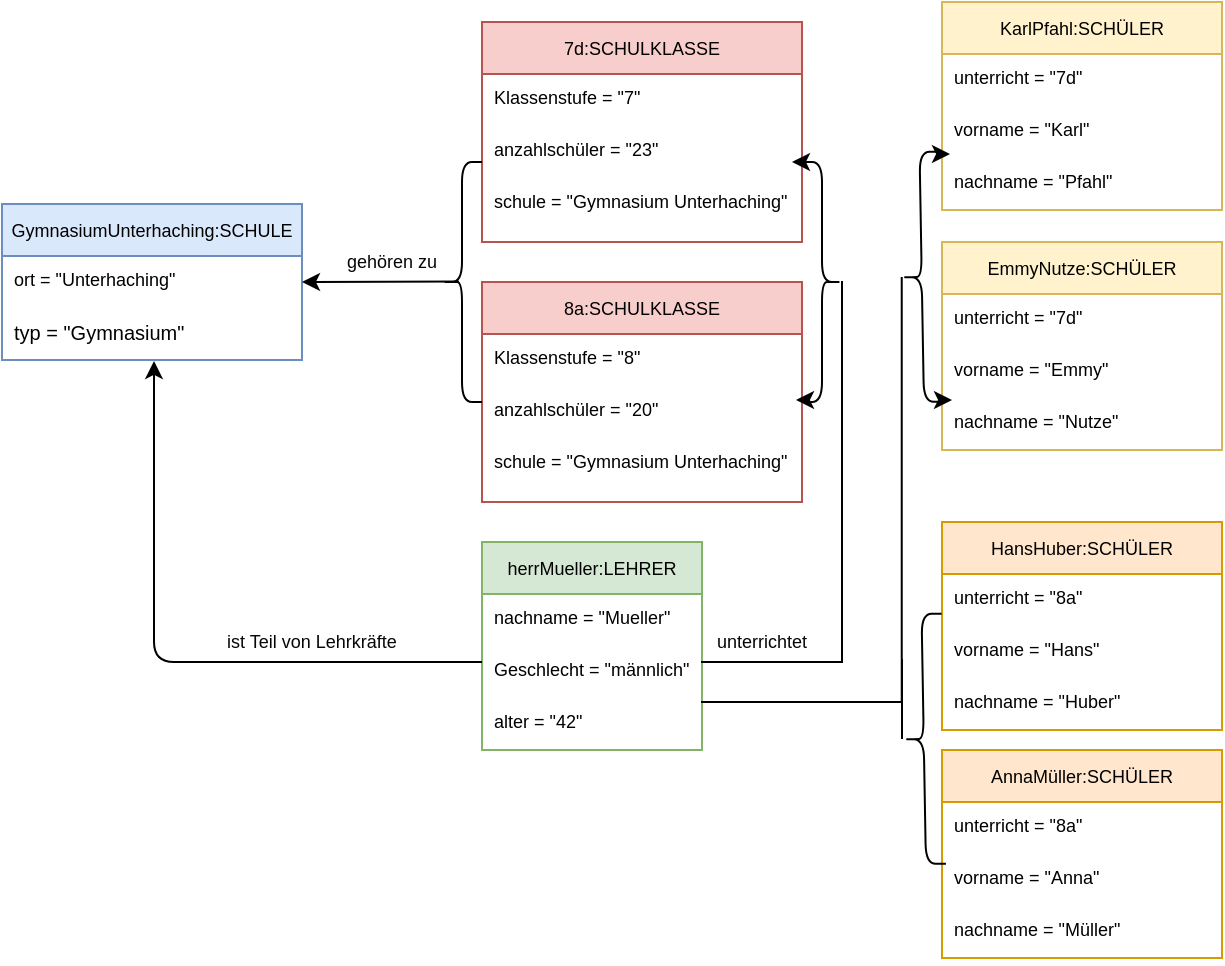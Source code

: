 <mxfile version="15.1.4" type="github">
  <diagram id="5-7OsCfyEfq5pxv2a63h" name="Page-1">
    <mxGraphModel dx="334" dy="458" grid="1" gridSize="10" guides="1" tooltips="1" connect="1" arrows="1" fold="1" page="1" pageScale="1" pageWidth="827" pageHeight="1169" math="0" shadow="0">
      <root>
        <mxCell id="0" />
        <mxCell id="1" parent="0" />
        <mxCell id="CivLYzerPq2hXrAwx3ez-29" value="herrMueller:LEHRER" style="swimlane;fontStyle=0;childLayout=stackLayout;horizontal=1;startSize=26;horizontalStack=0;resizeParent=1;resizeParentMax=0;resizeLast=0;collapsible=1;marginBottom=0;fontSize=9;fillColor=#d5e8d4;strokeColor=#82b366;" parent="1" vertex="1">
          <mxGeometry x="280" y="290" width="110" height="104" as="geometry" />
        </mxCell>
        <mxCell id="CivLYzerPq2hXrAwx3ez-30" value="nachname = &quot;Mueller&quot;" style="text;strokeColor=none;fillColor=none;align=left;verticalAlign=top;spacingLeft=4;spacingRight=4;overflow=hidden;rotatable=0;points=[[0,0.5],[1,0.5]];portConstraint=eastwest;fontSize=9;" parent="CivLYzerPq2hXrAwx3ez-29" vertex="1">
          <mxGeometry y="26" width="110" height="26" as="geometry" />
        </mxCell>
        <mxCell id="CivLYzerPq2hXrAwx3ez-31" value="Geschlecht = &quot;männlich&quot;&#xa;" style="text;strokeColor=none;fillColor=none;align=left;verticalAlign=top;spacingLeft=4;spacingRight=4;overflow=hidden;rotatable=0;points=[[0,0.5],[1,0.5]];portConstraint=eastwest;fontSize=9;" parent="CivLYzerPq2hXrAwx3ez-29" vertex="1">
          <mxGeometry y="52" width="110" height="26" as="geometry" />
        </mxCell>
        <mxCell id="CivLYzerPq2hXrAwx3ez-32" value="alter = &quot;42&quot;" style="text;strokeColor=none;fillColor=none;align=left;verticalAlign=top;spacingLeft=4;spacingRight=4;overflow=hidden;rotatable=0;points=[[0,0.5],[1,0.5]];portConstraint=eastwest;fontSize=9;" parent="CivLYzerPq2hXrAwx3ez-29" vertex="1">
          <mxGeometry y="78" width="110" height="26" as="geometry" />
        </mxCell>
        <mxCell id="Jor7bmQpNgT4sNviZq2k-1" value="7d:SCHULKLASSE" style="swimlane;fontStyle=0;childLayout=stackLayout;horizontal=1;startSize=26;horizontalStack=0;resizeParent=1;resizeParentMax=0;resizeLast=0;collapsible=1;marginBottom=0;fontSize=9;fillColor=#f8cecc;strokeColor=#b85450;" vertex="1" parent="1">
          <mxGeometry x="280" y="30" width="160" height="110" as="geometry" />
        </mxCell>
        <mxCell id="Jor7bmQpNgT4sNviZq2k-2" value="Klassenstufe = &quot;7&quot;" style="text;strokeColor=none;fillColor=none;align=left;verticalAlign=top;spacingLeft=4;spacingRight=4;overflow=hidden;rotatable=0;points=[[0,0.5],[1,0.5]];portConstraint=eastwest;fontSize=9;" vertex="1" parent="Jor7bmQpNgT4sNviZq2k-1">
          <mxGeometry y="26" width="160" height="26" as="geometry" />
        </mxCell>
        <mxCell id="Jor7bmQpNgT4sNviZq2k-3" value="anzahlschüler = &quot;23&quot;" style="text;strokeColor=none;fillColor=none;align=left;verticalAlign=top;spacingLeft=4;spacingRight=4;overflow=hidden;rotatable=0;points=[[0,0.5],[1,0.5]];portConstraint=eastwest;fontSize=9;" vertex="1" parent="Jor7bmQpNgT4sNviZq2k-1">
          <mxGeometry y="52" width="160" height="26" as="geometry" />
        </mxCell>
        <mxCell id="Jor7bmQpNgT4sNviZq2k-4" value="schule = &quot;Gymnasium Unterhaching&quot;" style="text;strokeColor=none;fillColor=none;align=left;verticalAlign=top;spacingLeft=4;spacingRight=4;overflow=hidden;rotatable=0;points=[[0,0.5],[1,0.5]];portConstraint=eastwest;fontSize=9;" vertex="1" parent="Jor7bmQpNgT4sNviZq2k-1">
          <mxGeometry y="78" width="160" height="32" as="geometry" />
        </mxCell>
        <mxCell id="Jor7bmQpNgT4sNviZq2k-6" value="8a:SCHULKLASSE" style="swimlane;fontStyle=0;childLayout=stackLayout;horizontal=1;startSize=26;horizontalStack=0;resizeParent=1;resizeParentMax=0;resizeLast=0;collapsible=1;marginBottom=0;fontSize=9;fillColor=#f8cecc;strokeColor=#b85450;" vertex="1" parent="1">
          <mxGeometry x="280" y="160" width="160" height="110" as="geometry" />
        </mxCell>
        <mxCell id="Jor7bmQpNgT4sNviZq2k-7" value="Klassenstufe = &quot;8&quot;" style="text;strokeColor=none;fillColor=none;align=left;verticalAlign=top;spacingLeft=4;spacingRight=4;overflow=hidden;rotatable=0;points=[[0,0.5],[1,0.5]];portConstraint=eastwest;fontSize=9;" vertex="1" parent="Jor7bmQpNgT4sNviZq2k-6">
          <mxGeometry y="26" width="160" height="26" as="geometry" />
        </mxCell>
        <mxCell id="Jor7bmQpNgT4sNviZq2k-8" value="anzahlschüler = &quot;20&quot;" style="text;strokeColor=none;fillColor=none;align=left;verticalAlign=top;spacingLeft=4;spacingRight=4;overflow=hidden;rotatable=0;points=[[0,0.5],[1,0.5]];portConstraint=eastwest;fontSize=9;" vertex="1" parent="Jor7bmQpNgT4sNviZq2k-6">
          <mxGeometry y="52" width="160" height="26" as="geometry" />
        </mxCell>
        <mxCell id="Jor7bmQpNgT4sNviZq2k-9" value="schule = &quot;Gymnasium Unterhaching&quot;" style="text;strokeColor=none;fillColor=none;align=left;verticalAlign=top;spacingLeft=4;spacingRight=4;overflow=hidden;rotatable=0;points=[[0,0.5],[1,0.5]];portConstraint=eastwest;fontSize=9;" vertex="1" parent="Jor7bmQpNgT4sNviZq2k-6">
          <mxGeometry y="78" width="160" height="32" as="geometry" />
        </mxCell>
        <mxCell id="Jor7bmQpNgT4sNviZq2k-14" value="HansHuber:SCHÜLER" style="swimlane;fontStyle=0;childLayout=stackLayout;horizontal=1;startSize=26;horizontalStack=0;resizeParent=1;resizeParentMax=0;resizeLast=0;collapsible=1;marginBottom=0;fontSize=9;fillColor=#ffe6cc;strokeColor=#d79b00;" vertex="1" parent="1">
          <mxGeometry x="510" y="280" width="140" height="104" as="geometry" />
        </mxCell>
        <mxCell id="Jor7bmQpNgT4sNviZq2k-15" value="unterricht = &quot;8a&quot;" style="text;strokeColor=none;fillColor=none;align=left;verticalAlign=top;spacingLeft=4;spacingRight=4;overflow=hidden;rotatable=0;points=[[0,0.5],[1,0.5]];portConstraint=eastwest;fontSize=9;" vertex="1" parent="Jor7bmQpNgT4sNviZq2k-14">
          <mxGeometry y="26" width="140" height="26" as="geometry" />
        </mxCell>
        <mxCell id="Jor7bmQpNgT4sNviZq2k-16" value="vorname = &quot;Hans&quot;" style="text;strokeColor=none;fillColor=none;align=left;verticalAlign=top;spacingLeft=4;spacingRight=4;overflow=hidden;rotatable=0;points=[[0,0.5],[1,0.5]];portConstraint=eastwest;fontSize=9;" vertex="1" parent="Jor7bmQpNgT4sNviZq2k-14">
          <mxGeometry y="52" width="140" height="26" as="geometry" />
        </mxCell>
        <mxCell id="Jor7bmQpNgT4sNviZq2k-17" value="nachname = &quot;Huber&quot;" style="text;strokeColor=none;fillColor=none;align=left;verticalAlign=top;spacingLeft=4;spacingRight=4;overflow=hidden;rotatable=0;points=[[0,0.5],[1,0.5]];portConstraint=eastwest;fontSize=9;" vertex="1" parent="Jor7bmQpNgT4sNviZq2k-14">
          <mxGeometry y="78" width="140" height="26" as="geometry" />
        </mxCell>
        <mxCell id="Jor7bmQpNgT4sNviZq2k-37" value="GymnasiumUnterhaching:SCHULE" style="swimlane;fontStyle=0;childLayout=stackLayout;horizontal=1;startSize=26;horizontalStack=0;resizeParent=1;resizeParentMax=0;resizeLast=0;collapsible=1;marginBottom=0;fontSize=9;fillColor=#dae8fc;strokeColor=#6c8ebf;" vertex="1" parent="1">
          <mxGeometry x="40" y="121" width="150" height="78" as="geometry" />
        </mxCell>
        <mxCell id="Jor7bmQpNgT4sNviZq2k-38" value="ort = &quot;Unterhaching&quot;" style="text;strokeColor=none;fillColor=none;align=left;verticalAlign=top;spacingLeft=4;spacingRight=4;overflow=hidden;rotatable=0;points=[[0,0.5],[1,0.5]];portConstraint=eastwest;fontSize=9;" vertex="1" parent="Jor7bmQpNgT4sNviZq2k-37">
          <mxGeometry y="26" width="150" height="26" as="geometry" />
        </mxCell>
        <mxCell id="Jor7bmQpNgT4sNviZq2k-39" value="typ = &quot;Gymnasium&quot;" style="text;strokeColor=none;fillColor=none;align=left;verticalAlign=top;spacingLeft=4;spacingRight=4;overflow=hidden;rotatable=0;points=[[0,0.5],[1,0.5]];portConstraint=eastwest;fontSize=10;" vertex="1" parent="Jor7bmQpNgT4sNviZq2k-37">
          <mxGeometry y="52" width="150" height="26" as="geometry" />
        </mxCell>
        <mxCell id="Jor7bmQpNgT4sNviZq2k-55" value="" style="shape=curlyBracket;whiteSpace=wrap;html=1;rounded=1;fontSize=10;fontColor=#080506;" vertex="1" parent="1">
          <mxGeometry x="260" y="100" width="20" height="120" as="geometry" />
        </mxCell>
        <mxCell id="Jor7bmQpNgT4sNviZq2k-56" value="" style="endArrow=classic;html=1;fontSize=10;fontColor=#080506;entryX=1;entryY=0.5;entryDx=0;entryDy=0;exitX=0.42;exitY=0.498;exitDx=0;exitDy=0;exitPerimeter=0;" edge="1" parent="1" source="Jor7bmQpNgT4sNviZq2k-55" target="Jor7bmQpNgT4sNviZq2k-38">
          <mxGeometry width="50" height="50" relative="1" as="geometry">
            <mxPoint x="260" y="230" as="sourcePoint" />
            <mxPoint x="300" y="180" as="targetPoint" />
          </mxGeometry>
        </mxCell>
        <mxCell id="Jor7bmQpNgT4sNviZq2k-57" value="gehören zu" style="text;html=1;strokeColor=none;fillColor=none;align=center;verticalAlign=middle;whiteSpace=wrap;rounded=0;fontSize=9;fontColor=#080506;" vertex="1" parent="1">
          <mxGeometry x="210" y="140" width="50" height="20" as="geometry" />
        </mxCell>
        <mxCell id="Jor7bmQpNgT4sNviZq2k-64" value="" style="edgeStyle=elbowEdgeStyle;elbow=horizontal;endArrow=classic;html=1;fontSize=9;fontColor=#080506;entryX=0.507;entryY=1.019;entryDx=0;entryDy=0;entryPerimeter=0;" edge="1" parent="1" source="CivLYzerPq2hXrAwx3ez-31" target="Jor7bmQpNgT4sNviZq2k-39">
          <mxGeometry width="50" height="50" relative="1" as="geometry">
            <mxPoint x="190" y="350" as="sourcePoint" />
            <mxPoint x="140" y="350" as="targetPoint" />
            <Array as="points">
              <mxPoint x="116" y="350" />
              <mxPoint x="113" y="260" />
            </Array>
          </mxGeometry>
        </mxCell>
        <mxCell id="Jor7bmQpNgT4sNviZq2k-66" value="ist Teil von Lehrkräfte" style="text;html=1;strokeColor=none;fillColor=none;align=center;verticalAlign=middle;whiteSpace=wrap;rounded=0;fontSize=9;fontColor=#080506;" vertex="1" parent="1">
          <mxGeometry x="150" y="330" width="90" height="20" as="geometry" />
        </mxCell>
        <mxCell id="Jor7bmQpNgT4sNviZq2k-67" value="" style="shape=curlyBracket;whiteSpace=wrap;html=1;rounded=1;flipH=1;fontSize=9;fontColor=#080506;" vertex="1" parent="1">
          <mxGeometry x="440" y="100" width="20" height="120" as="geometry" />
        </mxCell>
        <mxCell id="Jor7bmQpNgT4sNviZq2k-73" value="" style="shape=partialRectangle;whiteSpace=wrap;html=1;top=0;left=0;fillColor=none;fontSize=9;fontColor=#080506;" vertex="1" parent="1">
          <mxGeometry x="390" y="160" width="70" height="190" as="geometry" />
        </mxCell>
        <mxCell id="Jor7bmQpNgT4sNviZq2k-75" value="" style="endArrow=classic;html=1;fontSize=9;fontColor=#080506;exitX=0.5;exitY=0;exitDx=0;exitDy=0;" edge="1" parent="1">
          <mxGeometry width="50" height="50" relative="1" as="geometry">
            <mxPoint x="440" y="100" as="sourcePoint" />
            <mxPoint x="435" y="100" as="targetPoint" />
            <Array as="points" />
          </mxGeometry>
        </mxCell>
        <mxCell id="Jor7bmQpNgT4sNviZq2k-76" value="" style="endArrow=classic;html=1;fontSize=9;fontColor=#080506;exitX=0.5;exitY=0;exitDx=0;exitDy=0;" edge="1" parent="1">
          <mxGeometry width="50" height="50" relative="1" as="geometry">
            <mxPoint x="442" y="219" as="sourcePoint" />
            <mxPoint x="437" y="219" as="targetPoint" />
            <Array as="points" />
          </mxGeometry>
        </mxCell>
        <mxCell id="Jor7bmQpNgT4sNviZq2k-77" value="unterrichtet" style="text;html=1;strokeColor=none;fillColor=none;align=center;verticalAlign=middle;whiteSpace=wrap;rounded=0;fontSize=9;fontColor=#080506;" vertex="1" parent="1">
          <mxGeometry x="400" y="330" width="40" height="20" as="geometry" />
        </mxCell>
        <mxCell id="Jor7bmQpNgT4sNviZq2k-18" value="KarlPfahl:SCHÜLER" style="swimlane;fontStyle=0;childLayout=stackLayout;horizontal=1;startSize=26;horizontalStack=0;resizeParent=1;resizeParentMax=0;resizeLast=0;collapsible=1;marginBottom=0;fontSize=9;fillColor=#fff2cc;strokeColor=#d6b656;" vertex="1" parent="1">
          <mxGeometry x="510" y="20" width="140" height="104" as="geometry" />
        </mxCell>
        <mxCell id="Jor7bmQpNgT4sNviZq2k-19" value="unterricht = &quot;7d&quot;" style="text;strokeColor=none;fillColor=none;align=left;verticalAlign=top;spacingLeft=4;spacingRight=4;overflow=hidden;rotatable=0;points=[[0,0.5],[1,0.5]];portConstraint=eastwest;fontSize=9;" vertex="1" parent="Jor7bmQpNgT4sNviZq2k-18">
          <mxGeometry y="26" width="140" height="26" as="geometry" />
        </mxCell>
        <mxCell id="Jor7bmQpNgT4sNviZq2k-20" value="vorname = &quot;Karl&quot;" style="text;strokeColor=none;fillColor=none;align=left;verticalAlign=top;spacingLeft=4;spacingRight=4;overflow=hidden;rotatable=0;points=[[0,0.5],[1,0.5]];portConstraint=eastwest;fontSize=9;" vertex="1" parent="Jor7bmQpNgT4sNviZq2k-18">
          <mxGeometry y="52" width="140" height="26" as="geometry" />
        </mxCell>
        <mxCell id="Jor7bmQpNgT4sNviZq2k-21" value="nachname = &quot;Pfahl&quot;" style="text;strokeColor=none;fillColor=none;align=left;verticalAlign=top;spacingLeft=4;spacingRight=4;overflow=hidden;rotatable=0;points=[[0,0.5],[1,0.5]];portConstraint=eastwest;fontSize=9;" vertex="1" parent="Jor7bmQpNgT4sNviZq2k-18">
          <mxGeometry y="78" width="140" height="26" as="geometry" />
        </mxCell>
        <mxCell id="Jor7bmQpNgT4sNviZq2k-10" value="AnnaMüller:SCHÜLER" style="swimlane;fontStyle=0;childLayout=stackLayout;horizontal=1;startSize=26;horizontalStack=0;resizeParent=1;resizeParentMax=0;resizeLast=0;collapsible=1;marginBottom=0;fontSize=9;fillColor=#ffe6cc;strokeColor=#d79b00;" vertex="1" parent="1">
          <mxGeometry x="510" y="394" width="140" height="104" as="geometry" />
        </mxCell>
        <mxCell id="Jor7bmQpNgT4sNviZq2k-11" value="unterricht = &quot;8a&quot;" style="text;strokeColor=none;fillColor=none;align=left;verticalAlign=top;spacingLeft=4;spacingRight=4;overflow=hidden;rotatable=0;points=[[0,0.5],[1,0.5]];portConstraint=eastwest;fontSize=9;" vertex="1" parent="Jor7bmQpNgT4sNviZq2k-10">
          <mxGeometry y="26" width="140" height="26" as="geometry" />
        </mxCell>
        <mxCell id="Jor7bmQpNgT4sNviZq2k-12" value="vorname = &quot;Anna&quot;" style="text;strokeColor=none;fillColor=none;align=left;verticalAlign=top;spacingLeft=4;spacingRight=4;overflow=hidden;rotatable=0;points=[[0,0.5],[1,0.5]];portConstraint=eastwest;fontSize=9;" vertex="1" parent="Jor7bmQpNgT4sNviZq2k-10">
          <mxGeometry y="52" width="140" height="26" as="geometry" />
        </mxCell>
        <mxCell id="Jor7bmQpNgT4sNviZq2k-13" value="nachname = &quot;Müller&quot;" style="text;strokeColor=none;fillColor=none;align=left;verticalAlign=top;spacingLeft=4;spacingRight=4;overflow=hidden;rotatable=0;points=[[0,0.5],[1,0.5]];portConstraint=eastwest;fontSize=9;" vertex="1" parent="Jor7bmQpNgT4sNviZq2k-10">
          <mxGeometry y="78" width="140" height="26" as="geometry" />
        </mxCell>
        <mxCell id="Jor7bmQpNgT4sNviZq2k-22" value="EmmyNutze:SCHÜLER" style="swimlane;fontStyle=0;childLayout=stackLayout;horizontal=1;startSize=26;horizontalStack=0;resizeParent=1;resizeParentMax=0;resizeLast=0;collapsible=1;marginBottom=0;fontSize=9;fillColor=#fff2cc;strokeColor=#d6b656;" vertex="1" parent="1">
          <mxGeometry x="510" y="140" width="140" height="104" as="geometry" />
        </mxCell>
        <mxCell id="Jor7bmQpNgT4sNviZq2k-23" value="unterricht = &quot;7d&quot;" style="text;strokeColor=none;fillColor=none;align=left;verticalAlign=top;spacingLeft=4;spacingRight=4;overflow=hidden;rotatable=0;points=[[0,0.5],[1,0.5]];portConstraint=eastwest;fontSize=9;" vertex="1" parent="Jor7bmQpNgT4sNviZq2k-22">
          <mxGeometry y="26" width="140" height="26" as="geometry" />
        </mxCell>
        <mxCell id="Jor7bmQpNgT4sNviZq2k-24" value="vorname = &quot;Emmy&quot;" style="text;strokeColor=none;fillColor=none;align=left;verticalAlign=top;spacingLeft=4;spacingRight=4;overflow=hidden;rotatable=0;points=[[0,0.5],[1,0.5]];portConstraint=eastwest;fontSize=9;" vertex="1" parent="Jor7bmQpNgT4sNviZq2k-22">
          <mxGeometry y="52" width="140" height="26" as="geometry" />
        </mxCell>
        <mxCell id="Jor7bmQpNgT4sNviZq2k-25" value="nachname = &quot;Nutze&quot;" style="text;strokeColor=none;fillColor=none;align=left;verticalAlign=top;spacingLeft=4;spacingRight=4;overflow=hidden;rotatable=0;points=[[0,0.5],[1,0.5]];portConstraint=eastwest;fontSize=9;" vertex="1" parent="Jor7bmQpNgT4sNviZq2k-22">
          <mxGeometry y="78" width="140" height="26" as="geometry" />
        </mxCell>
        <mxCell id="Jor7bmQpNgT4sNviZq2k-78" value="" style="shape=partialRectangle;whiteSpace=wrap;html=1;top=0;left=0;fillColor=none;fontSize=9;fontColor=#080506;" vertex="1" parent="1">
          <mxGeometry x="390" y="158" width="99.87" height="212" as="geometry" />
        </mxCell>
        <mxCell id="Jor7bmQpNgT4sNviZq2k-79" value="" style="shape=curlyBracket;whiteSpace=wrap;html=1;rounded=1;flipH=1;fontSize=9;fontColor=#080506;rotation=-181;" vertex="1" parent="1">
          <mxGeometry x="489.87" y="95" width="20" height="125" as="geometry" />
        </mxCell>
        <mxCell id="Jor7bmQpNgT4sNviZq2k-80" value="" style="endArrow=classic;html=1;fontSize=9;fontColor=#080506;exitX=0.5;exitY=0;exitDx=0;exitDy=0;" edge="1" parent="1">
          <mxGeometry width="50" height="50" relative="1" as="geometry">
            <mxPoint x="509" y="96" as="sourcePoint" />
            <mxPoint x="514" y="96" as="targetPoint" />
            <Array as="points" />
          </mxGeometry>
        </mxCell>
        <mxCell id="Jor7bmQpNgT4sNviZq2k-81" value="" style="endArrow=classic;html=1;fontSize=9;fontColor=#080506;exitX=0.5;exitY=0;exitDx=0;exitDy=0;" edge="1" parent="1">
          <mxGeometry width="50" height="50" relative="1" as="geometry">
            <mxPoint x="510" y="219" as="sourcePoint" />
            <mxPoint x="515" y="219" as="targetPoint" />
            <Array as="points" />
          </mxGeometry>
        </mxCell>
        <mxCell id="Jor7bmQpNgT4sNviZq2k-82" value="" style="shape=curlyBracket;whiteSpace=wrap;html=1;rounded=1;flipH=1;fontSize=9;fontColor=#080506;rotation=-181;" vertex="1" parent="1">
          <mxGeometry x="490.87" y="326" width="20" height="125" as="geometry" />
        </mxCell>
        <mxCell id="Jor7bmQpNgT4sNviZq2k-84" value="" style="line;strokeWidth=1;html=1;fontSize=9;fontColor=#080506;fillColor=#171717;gradientColor=#0D0D0D;rotation=90;" vertex="1" parent="1">
          <mxGeometry x="470" y="360" width="40" height="17" as="geometry" />
        </mxCell>
      </root>
    </mxGraphModel>
  </diagram>
</mxfile>
